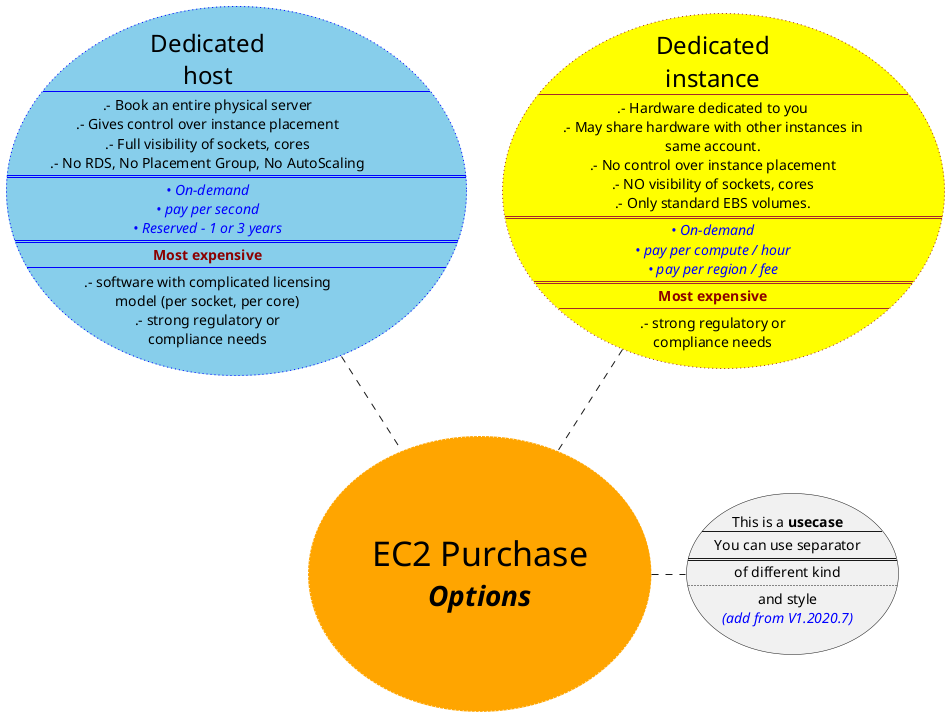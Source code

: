 @startuml

usecase purchase_options #orange;line:white;line.dotted;text:black [
  \n\n
  <font:impact><size:34>EC2 Purchase</size></font>
  <i><size:28><b>Options</b></size></i>
  \n\n
]

usecase dedicated_host #skyblue;line:blue;line.dotted;text:black [
 <font:impact><size:24>Dedicated</size></font>
 <font:impact><size:24>host</size></font>
----
.- Book an entire physical server
.- Gives control over instance placement
.- Full visibility of sockets, cores
.- No RDS, No Placement Group, No AutoScaling
====
<i><color:blue>• On-demand</color></i>
<i><color:blue>• pay per second</color></i>
<i><color:blue>• Reserved - 1 or 3 years</color></i>
====
<b><color:darkred>Most expensive</color></b>
----
.- software with complicated licensing
model (per socket, per core)
.- strong regulatory or
compliance needs
]

usecase dedicated_instance #yellow;line:brown;line.dotted;text:black [
 <font:impact><size:24>Dedicated</size></font>
 <font:impact><size:24>instance</size></font>
----
.- Hardware dedicated to you
.- May share hardware with other instances in
same account.
.- No control over instance placement
.- NO visibility of sockets, cores
.- Only standard EBS volumes.
====
<i><color:blue>• On-demand</color></i>
<i><color:blue>• pay per compute / hour</color></i>
<i><color:blue>• pay per region / fee</color></i>
====
<b><color:darkred>Most expensive</color></b>
----
.- strong regulatory or
compliance needs
]


usecase usecase2 [
This is a <b>usecase
----
You can use separator
====
of different kind
....
and style
<i><color:blue>(add from V1.2020.7)</color></i>
]

purchase_options ..r.. usecase2
purchase_options .u. dedicated_instance
purchase_options .u. dedicated_host
@enduml